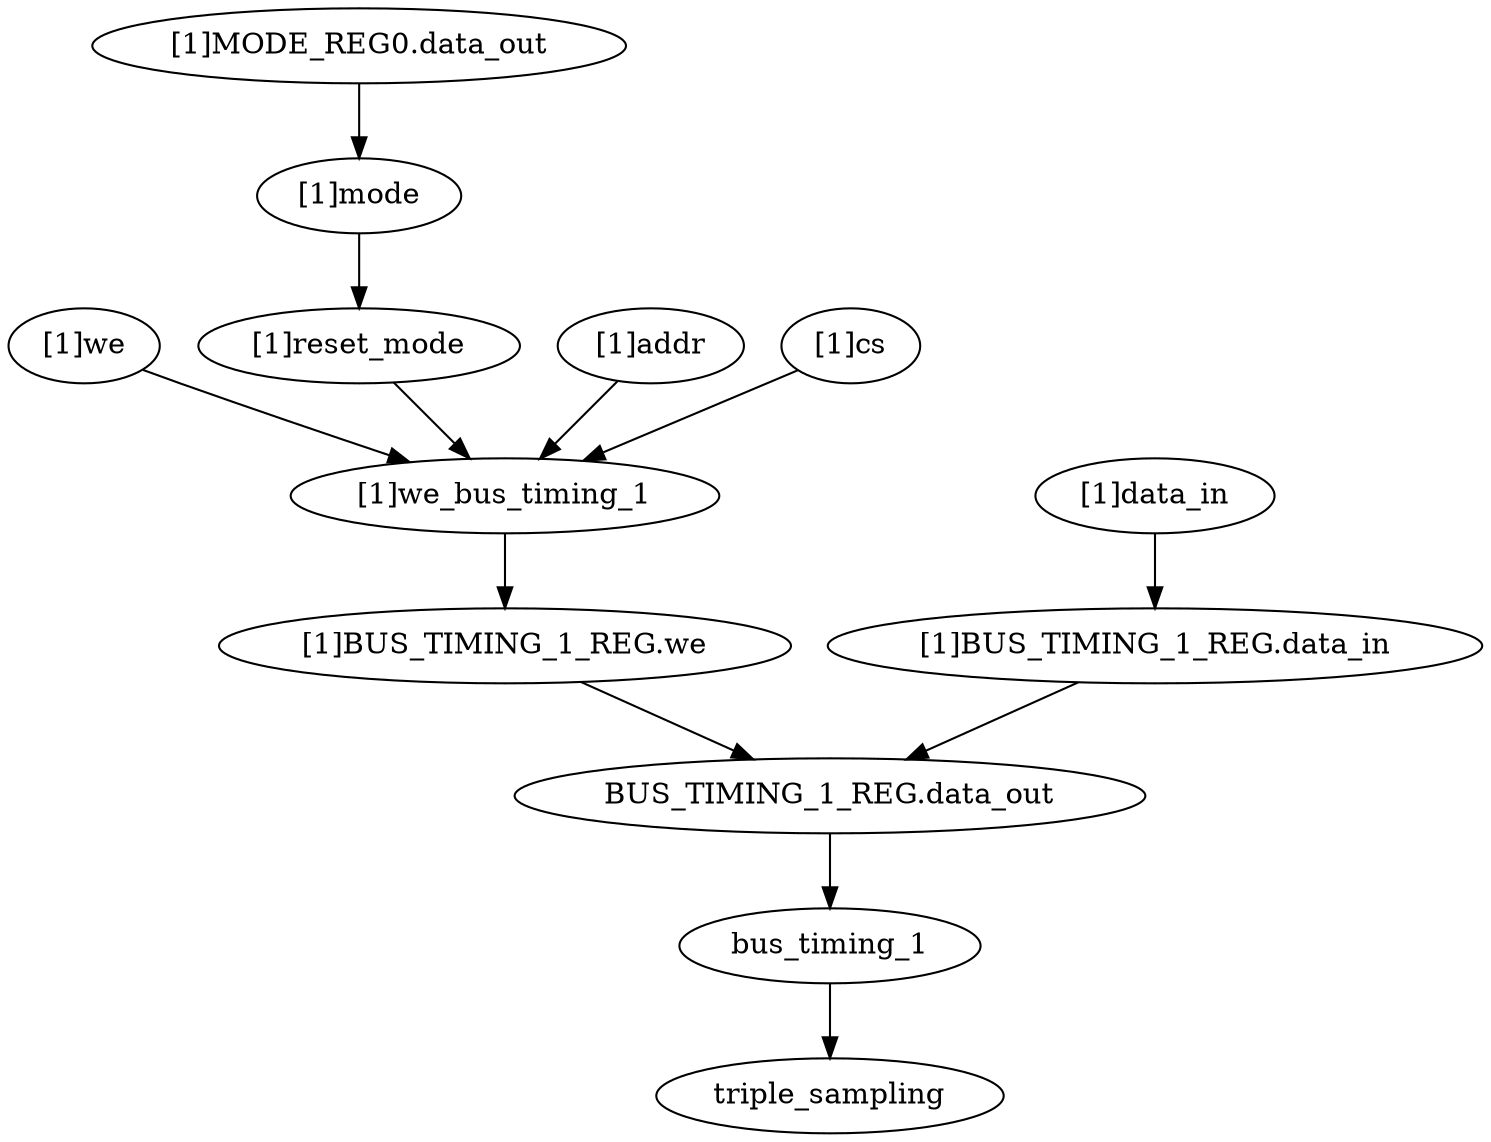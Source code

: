 strict digraph "" {
	"[1]we"	 [complexity=8,
		importance=0.0178600391632,
		rank=0.0022325048954];
	"[1]we_bus_timing_1"	 [complexity=3,
		importance=0.0159176021103,
		rank=0.00530586737009];
	"[1]we" -> "[1]we_bus_timing_1";
	"[1]reset_mode"	 [complexity=8,
		importance=0.0187262481291,
		rank=0.00234078101614];
	"[1]reset_mode" -> "[1]we_bus_timing_1";
	bus_timing_1	 [complexity=2,
		importance=0.00650407267165,
		rank=0.00325203633582];
	triple_sampling	 [complexity=0,
		importance=0.00235729981405,
		rank=0.0];
	bus_timing_1 -> triple_sampling;
	"[1]BUS_TIMING_1_REG.we"	 [complexity=3,
		importance=0.0138757457243,
		rank=0.00462524857478];
	"[1]we_bus_timing_1" -> "[1]BUS_TIMING_1_REG.we";
	"BUS_TIMING_1_REG.data_out"	 [complexity=2,
		importance=0.0109126317206,
		rank=0.00545631586028];
	"BUS_TIMING_1_REG.data_out" -> bus_timing_1;
	"[1]addr"	 [complexity=8,
		importance=0.0178600391632,
		rank=0.0022325048954];
	"[1]addr" -> "[1]we_bus_timing_1";
	"[1]cs"	 [complexity=8,
		importance=0.0178600391632,
		rank=0.0022325048954];
	"[1]cs" -> "[1]we_bus_timing_1";
	"[1]BUS_TIMING_1_REG.we" -> "BUS_TIMING_1_REG.data_out";
	"[1]mode"	 [complexity=10,
		importance=0.0239196344387,
		rank=0.00239196344387];
	"[1]mode" -> "[1]reset_mode";
	"[1]BUS_TIMING_1_REG.data_in"	 [complexity=4,
		importance=0.0128828116463,
		rank=0.00322070291157];
	"[1]BUS_TIMING_1_REG.data_in" -> "BUS_TIMING_1_REG.data_out";
	"[1]MODE_REG0.data_out"	 [complexity=10,
		importance=0.0304217272611,
		rank=0.00304217272611];
	"[1]MODE_REG0.data_out" -> "[1]mode";
	"[1]data_in"	 [complexity=4,
		importance=0.0148252486992,
		rank=0.00370631217481];
	"[1]data_in" -> "[1]BUS_TIMING_1_REG.data_in";
}
